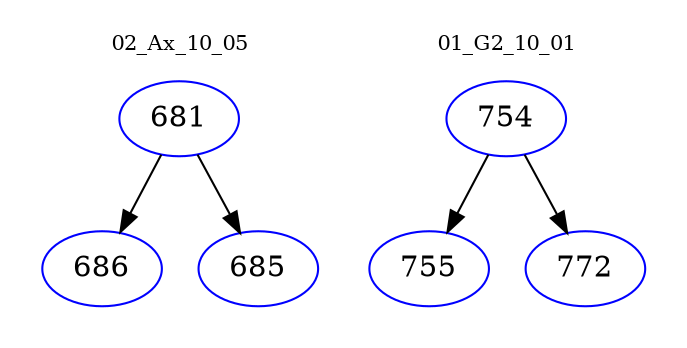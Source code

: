 digraph{
subgraph cluster_0 {
color = white
label = "02_Ax_10_05";
fontsize=10;
T0_681 [label="681", color="blue"]
T0_681 -> T0_686 [color="black"]
T0_686 [label="686", color="blue"]
T0_681 -> T0_685 [color="black"]
T0_685 [label="685", color="blue"]
}
subgraph cluster_1 {
color = white
label = "01_G2_10_01";
fontsize=10;
T1_754 [label="754", color="blue"]
T1_754 -> T1_755 [color="black"]
T1_755 [label="755", color="blue"]
T1_754 -> T1_772 [color="black"]
T1_772 [label="772", color="blue"]
}
}
